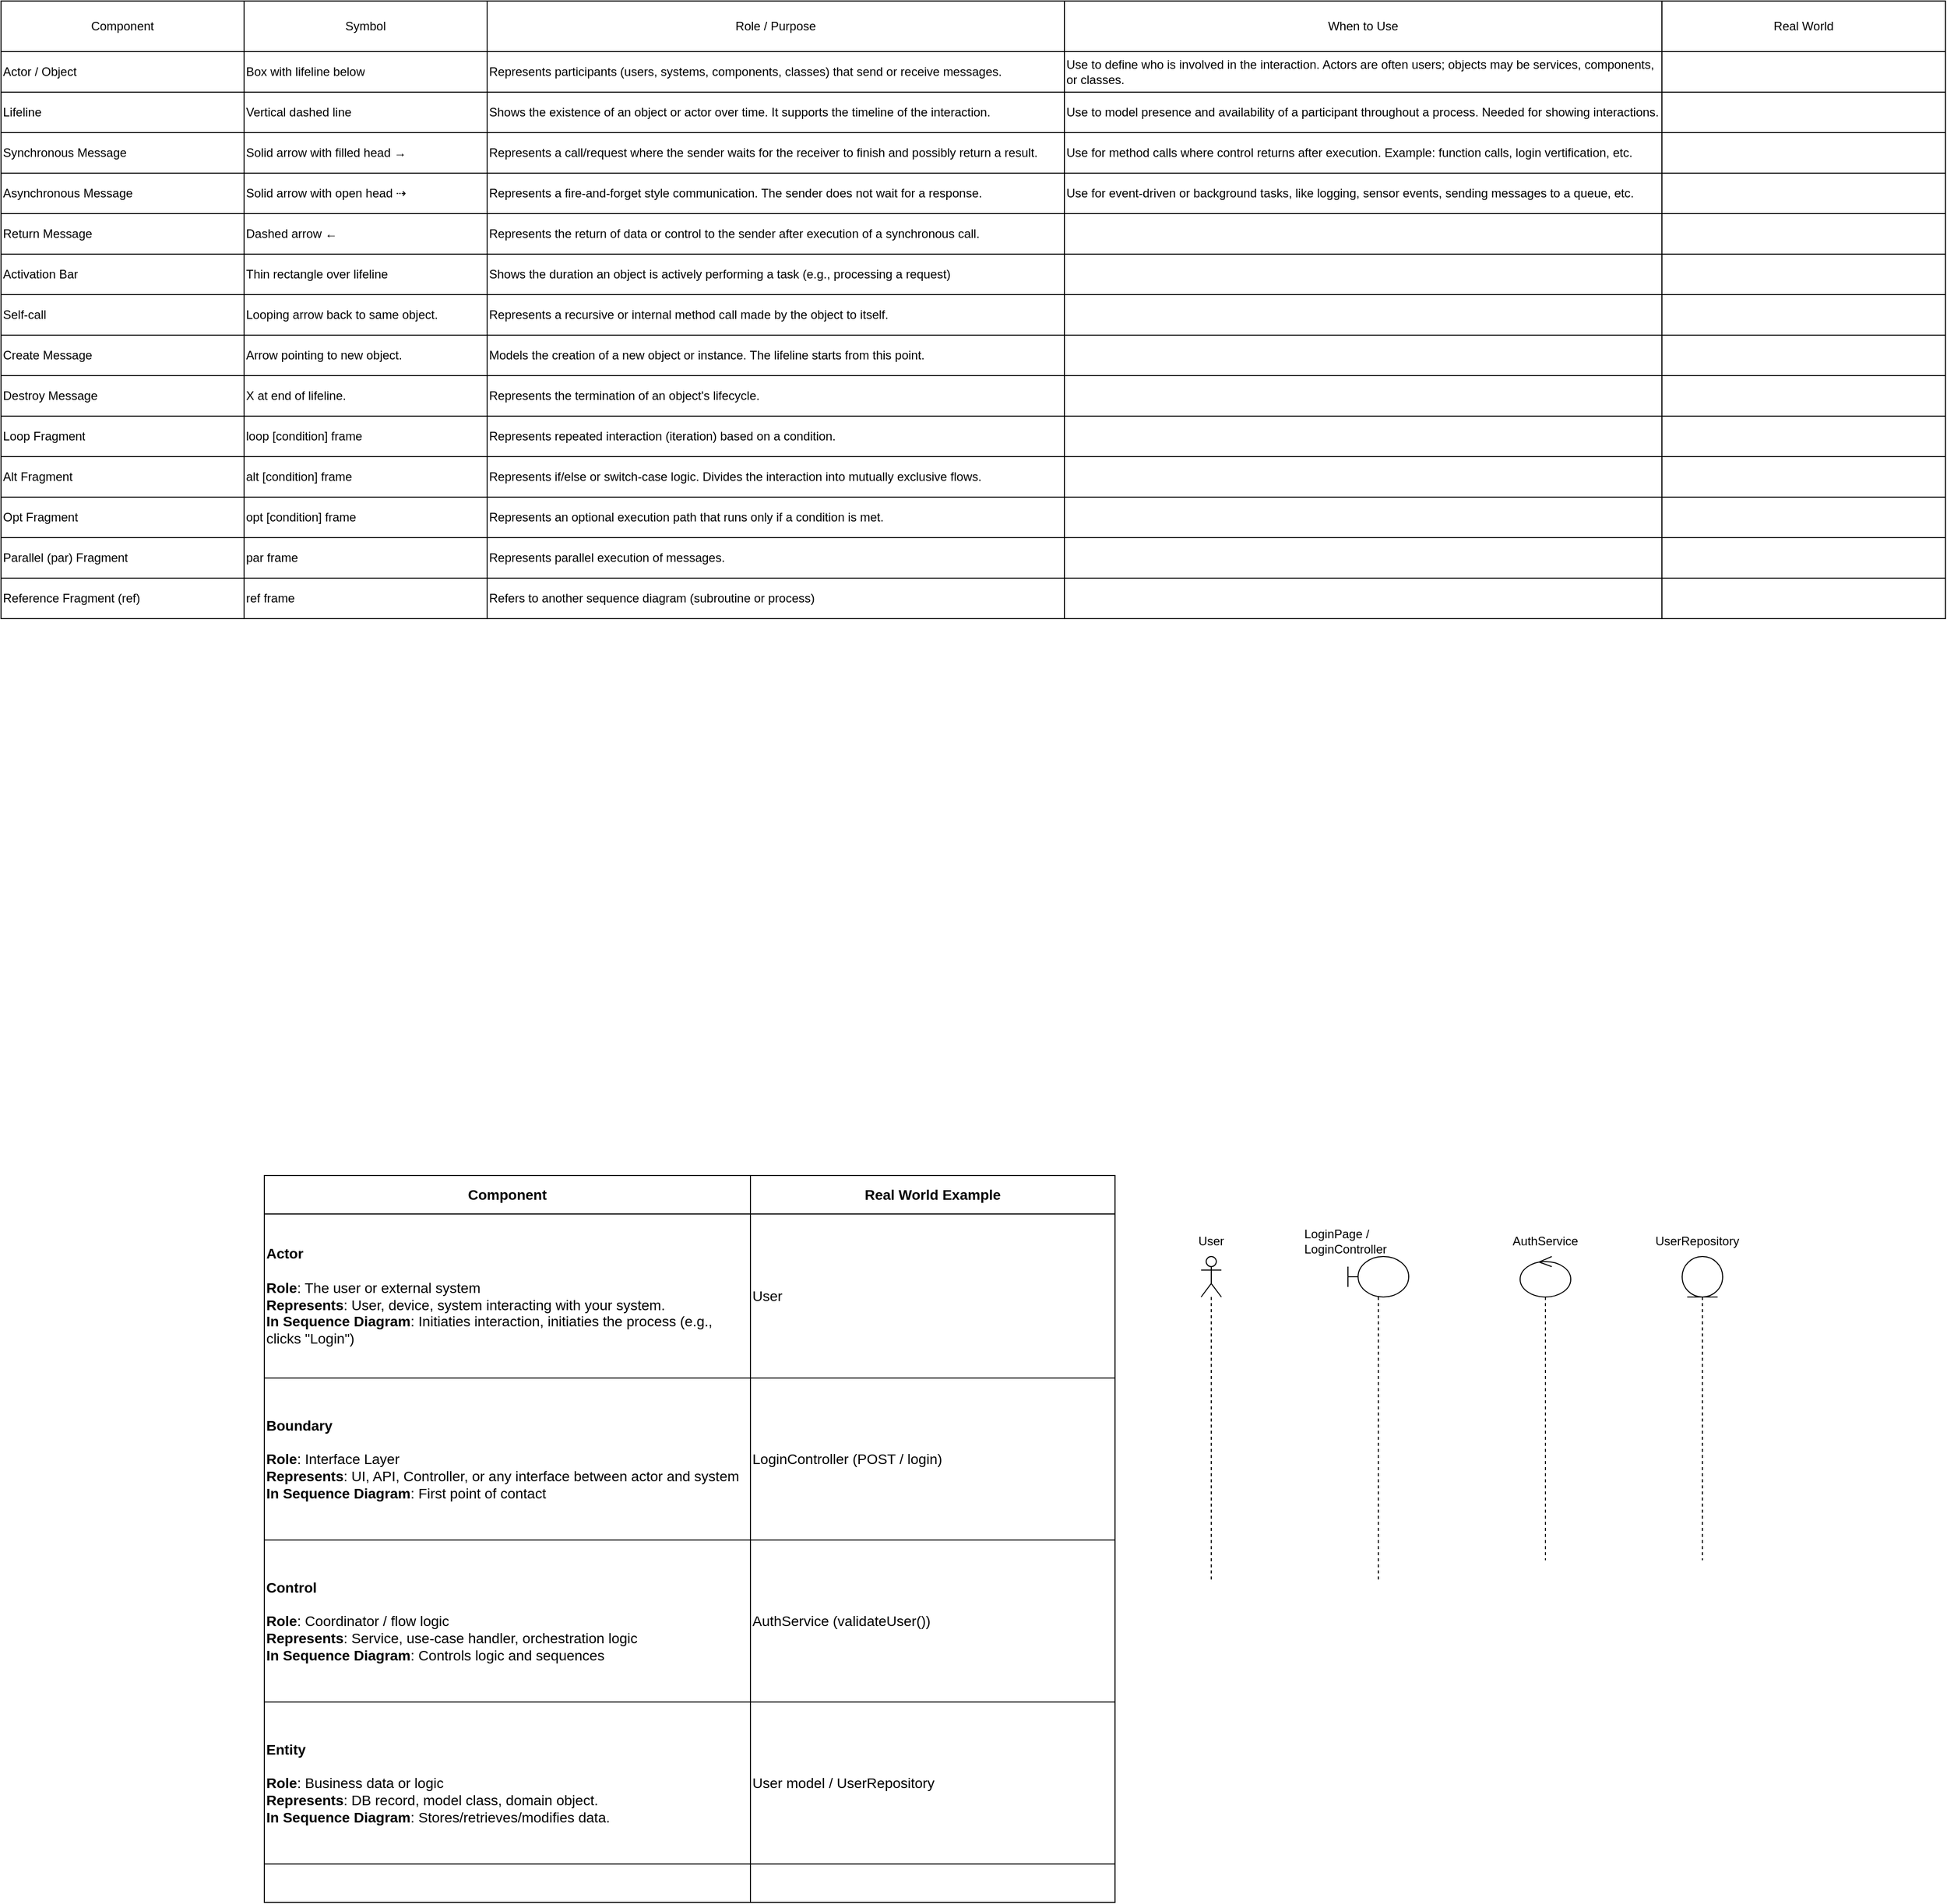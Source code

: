 <mxfile version="28.2.2">
  <diagram name="Page-1" id="MLCkk1lC7UdNqD9PEjmy">
    <mxGraphModel dx="2734" dy="1670" grid="1" gridSize="10" guides="1" tooltips="1" connect="1" arrows="1" fold="1" page="1" pageScale="1" pageWidth="850" pageHeight="1100" math="0" shadow="0">
      <root>
        <mxCell id="0" />
        <mxCell id="1" parent="0" />
        <mxCell id="XJNXAjM6LoLZ9hH6EjiU-33" value="" style="shape=table;startSize=0;container=1;collapsible=0;childLayout=tableLayout;" parent="1" vertex="1">
          <mxGeometry x="-1360" y="200" width="840" height="718" as="geometry" />
        </mxCell>
        <mxCell id="XJNXAjM6LoLZ9hH6EjiU-34" value="" style="shape=tableRow;horizontal=0;startSize=0;swimlaneHead=0;swimlaneBody=0;strokeColor=inherit;top=0;left=0;bottom=0;right=0;collapsible=0;dropTarget=0;fillColor=none;points=[[0,0.5],[1,0.5]];portConstraint=eastwest;" parent="XJNXAjM6LoLZ9hH6EjiU-33" vertex="1">
          <mxGeometry width="840" height="38" as="geometry" />
        </mxCell>
        <mxCell id="XJNXAjM6LoLZ9hH6EjiU-35" value="&lt;b&gt;&lt;font style=&quot;font-size: 14px;&quot;&gt;Component&lt;/font&gt;&lt;/b&gt;" style="shape=partialRectangle;html=1;whiteSpace=wrap;connectable=0;strokeColor=inherit;overflow=hidden;fillColor=none;top=0;left=0;bottom=0;right=0;pointerEvents=1;" parent="XJNXAjM6LoLZ9hH6EjiU-34" vertex="1">
          <mxGeometry width="480" height="38" as="geometry">
            <mxRectangle width="480" height="38" as="alternateBounds" />
          </mxGeometry>
        </mxCell>
        <mxCell id="XJNXAjM6LoLZ9hH6EjiU-36" value="&lt;b&gt;&lt;font style=&quot;font-size: 14px;&quot;&gt;Real World Example&lt;/font&gt;&lt;/b&gt;" style="shape=partialRectangle;html=1;whiteSpace=wrap;connectable=0;strokeColor=inherit;overflow=hidden;fillColor=none;top=0;left=0;bottom=0;right=0;pointerEvents=1;" parent="XJNXAjM6LoLZ9hH6EjiU-34" vertex="1">
          <mxGeometry x="480" width="360" height="38" as="geometry">
            <mxRectangle width="360" height="38" as="alternateBounds" />
          </mxGeometry>
        </mxCell>
        <mxCell id="XJNXAjM6LoLZ9hH6EjiU-37" value="" style="shape=tableRow;horizontal=0;startSize=0;swimlaneHead=0;swimlaneBody=0;strokeColor=inherit;top=0;left=0;bottom=0;right=0;collapsible=0;dropTarget=0;fillColor=none;points=[[0,0.5],[1,0.5]];portConstraint=eastwest;" parent="XJNXAjM6LoLZ9hH6EjiU-33" vertex="1">
          <mxGeometry y="38" width="840" height="162" as="geometry" />
        </mxCell>
        <mxCell id="XJNXAjM6LoLZ9hH6EjiU-38" value="&lt;div&gt;&lt;font style=&quot;font-size: 14px;&quot;&gt;&lt;b&gt;Actor&lt;/b&gt;&lt;/font&gt;&lt;/div&gt;&lt;div&gt;&lt;font style=&quot;font-size: 14px;&quot;&gt;&lt;br&gt;&lt;/font&gt;&lt;/div&gt;&lt;div&gt;&lt;font style=&quot;font-size: 14px;&quot;&gt;&lt;b&gt;Role&lt;/b&gt;: The user or external system&lt;/font&gt;&lt;/div&gt;&lt;div&gt;&lt;font style=&quot;font-size: 14px;&quot;&gt;&lt;b&gt;Represents&lt;/b&gt;: User, device, system interacting with your system.&lt;/font&gt;&lt;/div&gt;&lt;div&gt;&lt;font style=&quot;font-size: 14px;&quot;&gt;&lt;b&gt;In Sequence Diagram&lt;/b&gt;: Initiaties interaction, initiaties the process (e.g., clicks &quot;Login&quot;)&lt;/font&gt;&lt;br&gt;&lt;/div&gt;" style="shape=partialRectangle;html=1;whiteSpace=wrap;connectable=0;strokeColor=inherit;overflow=hidden;fillColor=none;top=0;left=0;bottom=0;right=0;pointerEvents=1;align=left;" parent="XJNXAjM6LoLZ9hH6EjiU-37" vertex="1">
          <mxGeometry width="480" height="162" as="geometry">
            <mxRectangle width="480" height="162" as="alternateBounds" />
          </mxGeometry>
        </mxCell>
        <mxCell id="XJNXAjM6LoLZ9hH6EjiU-39" value="&lt;font style=&quot;font-size: 14px;&quot;&gt;User&lt;/font&gt;" style="shape=partialRectangle;html=1;whiteSpace=wrap;connectable=0;strokeColor=inherit;overflow=hidden;fillColor=none;top=0;left=0;bottom=0;right=0;pointerEvents=1;align=left;" parent="XJNXAjM6LoLZ9hH6EjiU-37" vertex="1">
          <mxGeometry x="480" width="360" height="162" as="geometry">
            <mxRectangle width="360" height="162" as="alternateBounds" />
          </mxGeometry>
        </mxCell>
        <mxCell id="XJNXAjM6LoLZ9hH6EjiU-40" value="" style="shape=tableRow;horizontal=0;startSize=0;swimlaneHead=0;swimlaneBody=0;strokeColor=inherit;top=0;left=0;bottom=0;right=0;collapsible=0;dropTarget=0;fillColor=none;points=[[0,0.5],[1,0.5]];portConstraint=eastwest;" parent="XJNXAjM6LoLZ9hH6EjiU-33" vertex="1">
          <mxGeometry y="200" width="840" height="160" as="geometry" />
        </mxCell>
        <mxCell id="XJNXAjM6LoLZ9hH6EjiU-41" value="&lt;div&gt;&lt;font style=&quot;font-size: 14px;&quot;&gt;&lt;b&gt;Boundary&lt;/b&gt;&lt;/font&gt;&lt;/div&gt;&lt;div&gt;&lt;font style=&quot;font-size: 14px;&quot;&gt;&lt;br&gt;&lt;/font&gt;&lt;/div&gt;&lt;div&gt;&lt;font style=&quot;font-size: 14px;&quot;&gt;&lt;b&gt;Role&lt;/b&gt;: Interface Layer&lt;/font&gt;&lt;/div&gt;&lt;div&gt;&lt;font style=&quot;font-size: 14px;&quot;&gt;&lt;b&gt;Represents&lt;/b&gt;: UI, API, Controller, or any interface between actor and system&lt;/font&gt;&lt;/div&gt;&lt;div&gt;&lt;font style=&quot;font-size: 14px;&quot;&gt;&lt;b&gt;In Sequence Diagram&lt;/b&gt;: First point of contact&lt;/font&gt;&lt;br&gt;&lt;/div&gt;" style="shape=partialRectangle;html=1;whiteSpace=wrap;connectable=0;strokeColor=inherit;overflow=hidden;fillColor=none;top=0;left=0;bottom=0;right=0;pointerEvents=1;align=left;" parent="XJNXAjM6LoLZ9hH6EjiU-40" vertex="1">
          <mxGeometry width="480" height="160" as="geometry">
            <mxRectangle width="480" height="160" as="alternateBounds" />
          </mxGeometry>
        </mxCell>
        <mxCell id="XJNXAjM6LoLZ9hH6EjiU-42" value="&lt;font style=&quot;font-size: 14px;&quot;&gt;LoginController (POST / login)&lt;/font&gt;" style="shape=partialRectangle;html=1;whiteSpace=wrap;connectable=0;strokeColor=inherit;overflow=hidden;fillColor=none;top=0;left=0;bottom=0;right=0;pointerEvents=1;align=left;" parent="XJNXAjM6LoLZ9hH6EjiU-40" vertex="1">
          <mxGeometry x="480" width="360" height="160" as="geometry">
            <mxRectangle width="360" height="160" as="alternateBounds" />
          </mxGeometry>
        </mxCell>
        <mxCell id="XJNXAjM6LoLZ9hH6EjiU-49" value="" style="shape=tableRow;horizontal=0;startSize=0;swimlaneHead=0;swimlaneBody=0;strokeColor=inherit;top=0;left=0;bottom=0;right=0;collapsible=0;dropTarget=0;fillColor=none;points=[[0,0.5],[1,0.5]];portConstraint=eastwest;" parent="XJNXAjM6LoLZ9hH6EjiU-33" vertex="1">
          <mxGeometry y="360" width="840" height="160" as="geometry" />
        </mxCell>
        <mxCell id="XJNXAjM6LoLZ9hH6EjiU-50" value="&lt;div&gt;&lt;font style=&quot;font-size: 14px;&quot;&gt;&lt;b&gt;Control&lt;/b&gt;&lt;/font&gt;&lt;/div&gt;&lt;div&gt;&lt;font style=&quot;font-size: 14px;&quot;&gt;&lt;br&gt;&lt;/font&gt;&lt;/div&gt;&lt;div&gt;&lt;font style=&quot;font-size: 14px;&quot;&gt;&lt;b&gt;Role&lt;/b&gt;: Coordinator / flow logic&lt;/font&gt;&lt;/div&gt;&lt;div&gt;&lt;font style=&quot;font-size: 14px;&quot;&gt;&lt;b&gt;Represents&lt;/b&gt;: Service, use-case handler, orchestration logic&lt;/font&gt;&lt;/div&gt;&lt;div&gt;&lt;font style=&quot;font-size: 14px;&quot;&gt;&lt;b&gt;In Sequence Diagram&lt;/b&gt;: Controls logic and sequences&lt;/font&gt;&lt;/div&gt;" style="shape=partialRectangle;html=1;whiteSpace=wrap;connectable=0;strokeColor=inherit;overflow=hidden;fillColor=none;top=0;left=0;bottom=0;right=0;pointerEvents=1;align=left;" parent="XJNXAjM6LoLZ9hH6EjiU-49" vertex="1">
          <mxGeometry width="480" height="160" as="geometry">
            <mxRectangle width="480" height="160" as="alternateBounds" />
          </mxGeometry>
        </mxCell>
        <mxCell id="XJNXAjM6LoLZ9hH6EjiU-51" value="&lt;font style=&quot;font-size: 14px;&quot;&gt;AuthService (validateUser())&lt;/font&gt;" style="shape=partialRectangle;html=1;whiteSpace=wrap;connectable=0;strokeColor=inherit;overflow=hidden;fillColor=none;top=0;left=0;bottom=0;right=0;pointerEvents=1;align=left;" parent="XJNXAjM6LoLZ9hH6EjiU-49" vertex="1">
          <mxGeometry x="480" width="360" height="160" as="geometry">
            <mxRectangle width="360" height="160" as="alternateBounds" />
          </mxGeometry>
        </mxCell>
        <mxCell id="XJNXAjM6LoLZ9hH6EjiU-43" value="" style="shape=tableRow;horizontal=0;startSize=0;swimlaneHead=0;swimlaneBody=0;strokeColor=inherit;top=0;left=0;bottom=0;right=0;collapsible=0;dropTarget=0;fillColor=none;points=[[0,0.5],[1,0.5]];portConstraint=eastwest;" parent="XJNXAjM6LoLZ9hH6EjiU-33" vertex="1">
          <mxGeometry y="520" width="840" height="160" as="geometry" />
        </mxCell>
        <mxCell id="XJNXAjM6LoLZ9hH6EjiU-44" value="&lt;div&gt;&lt;font style=&quot;font-size: 14px;&quot;&gt;&lt;b&gt;Entity&lt;/b&gt;&lt;/font&gt;&lt;/div&gt;&lt;div&gt;&lt;font style=&quot;font-size: 14px;&quot;&gt;&lt;br&gt;&lt;/font&gt;&lt;/div&gt;&lt;div&gt;&lt;font style=&quot;font-size: 14px;&quot;&gt;&lt;b&gt;Role&lt;/b&gt;:&amp;nbsp;Business data or logic&lt;/font&gt;&lt;/div&gt;&lt;div&gt;&lt;font style=&quot;font-size: 14px;&quot;&gt;&lt;b&gt;Represents&lt;/b&gt;: DB record, model class, domain object.&lt;/font&gt;&lt;/div&gt;&lt;div&gt;&lt;font style=&quot;font-size: 14px;&quot;&gt;&lt;b&gt;In Sequence Diagram&lt;/b&gt;: Stores/retrieves/modifies data. &lt;/font&gt;&lt;/div&gt;" style="shape=partialRectangle;html=1;whiteSpace=wrap;connectable=0;strokeColor=inherit;overflow=hidden;fillColor=none;top=0;left=0;bottom=0;right=0;pointerEvents=1;align=left;" parent="XJNXAjM6LoLZ9hH6EjiU-43" vertex="1">
          <mxGeometry width="480" height="160" as="geometry">
            <mxRectangle width="480" height="160" as="alternateBounds" />
          </mxGeometry>
        </mxCell>
        <mxCell id="XJNXAjM6LoLZ9hH6EjiU-45" value="&lt;font style=&quot;font-size: 14px;&quot;&gt;User model / UserRepository&lt;/font&gt;" style="shape=partialRectangle;html=1;whiteSpace=wrap;connectable=0;strokeColor=inherit;overflow=hidden;fillColor=none;top=0;left=0;bottom=0;right=0;pointerEvents=1;align=left;" parent="XJNXAjM6LoLZ9hH6EjiU-43" vertex="1">
          <mxGeometry x="480" width="360" height="160" as="geometry">
            <mxRectangle width="360" height="160" as="alternateBounds" />
          </mxGeometry>
        </mxCell>
        <mxCell id="XJNXAjM6LoLZ9hH6EjiU-46" value="" style="shape=tableRow;horizontal=0;startSize=0;swimlaneHead=0;swimlaneBody=0;strokeColor=inherit;top=0;left=0;bottom=0;right=0;collapsible=0;dropTarget=0;fillColor=none;points=[[0,0.5],[1,0.5]];portConstraint=eastwest;" parent="XJNXAjM6LoLZ9hH6EjiU-33" vertex="1">
          <mxGeometry y="680" width="840" height="38" as="geometry" />
        </mxCell>
        <mxCell id="XJNXAjM6LoLZ9hH6EjiU-47" value="" style="shape=partialRectangle;html=1;whiteSpace=wrap;connectable=0;strokeColor=inherit;overflow=hidden;fillColor=none;top=0;left=0;bottom=0;right=0;pointerEvents=1;align=left;" parent="XJNXAjM6LoLZ9hH6EjiU-46" vertex="1">
          <mxGeometry width="480" height="38" as="geometry">
            <mxRectangle width="480" height="38" as="alternateBounds" />
          </mxGeometry>
        </mxCell>
        <mxCell id="XJNXAjM6LoLZ9hH6EjiU-48" value="" style="shape=partialRectangle;html=1;whiteSpace=wrap;connectable=0;strokeColor=inherit;overflow=hidden;fillColor=none;top=0;left=0;bottom=0;right=0;pointerEvents=1;align=left;" parent="XJNXAjM6LoLZ9hH6EjiU-46" vertex="1">
          <mxGeometry x="480" width="360" height="38" as="geometry">
            <mxRectangle width="360" height="38" as="alternateBounds" />
          </mxGeometry>
        </mxCell>
        <mxCell id="XJNXAjM6LoLZ9hH6EjiU-53" value="" style="shape=umlLifeline;perimeter=lifelinePerimeter;whiteSpace=wrap;html=1;container=1;dropTarget=0;collapsible=0;recursiveResize=0;outlineConnect=0;portConstraint=eastwest;newEdgeStyle={&quot;curved&quot;:0,&quot;rounded&quot;:0};participant=umlBoundary;align=center;" parent="1" vertex="1">
          <mxGeometry x="-290" y="280" width="60" height="320" as="geometry" />
        </mxCell>
        <mxCell id="XJNXAjM6LoLZ9hH6EjiU-54" value="" style="shape=umlLifeline;perimeter=lifelinePerimeter;whiteSpace=wrap;html=1;container=1;dropTarget=0;collapsible=0;recursiveResize=0;outlineConnect=0;portConstraint=eastwest;newEdgeStyle={&quot;curved&quot;:0,&quot;rounded&quot;:0};participant=umlActor;" parent="1" vertex="1">
          <mxGeometry x="-435" y="280" width="20" height="320" as="geometry" />
        </mxCell>
        <mxCell id="XJNXAjM6LoLZ9hH6EjiU-55" value="" style="shape=umlLifeline;perimeter=lifelinePerimeter;whiteSpace=wrap;html=1;container=1;dropTarget=0;collapsible=0;recursiveResize=0;outlineConnect=0;portConstraint=eastwest;newEdgeStyle={&quot;curved&quot;:0,&quot;rounded&quot;:0};participant=umlControl;" parent="1" vertex="1">
          <mxGeometry x="-120" y="280" width="50" height="300" as="geometry" />
        </mxCell>
        <mxCell id="XJNXAjM6LoLZ9hH6EjiU-56" value="LoginPage / LoginController" style="text;html=1;align=left;verticalAlign=middle;whiteSpace=wrap;rounded=0;" parent="1" vertex="1">
          <mxGeometry x="-335" y="250" width="150" height="30" as="geometry" />
        </mxCell>
        <mxCell id="XJNXAjM6LoLZ9hH6EjiU-57" value="AuthService" style="text;html=1;align=center;verticalAlign=middle;whiteSpace=wrap;rounded=0;" parent="1" vertex="1">
          <mxGeometry x="-125" y="250" width="60" height="30" as="geometry" />
        </mxCell>
        <mxCell id="XJNXAjM6LoLZ9hH6EjiU-58" value="" style="shape=umlLifeline;perimeter=lifelinePerimeter;whiteSpace=wrap;html=1;container=1;dropTarget=0;collapsible=0;recursiveResize=0;outlineConnect=0;portConstraint=eastwest;newEdgeStyle={&quot;curved&quot;:0,&quot;rounded&quot;:0};participant=umlEntity;" parent="1" vertex="1">
          <mxGeometry x="40" y="280" width="40" height="300" as="geometry" />
        </mxCell>
        <mxCell id="XJNXAjM6LoLZ9hH6EjiU-59" value="UserRepository" style="text;html=1;align=center;verticalAlign=middle;whiteSpace=wrap;rounded=0;" parent="1" vertex="1">
          <mxGeometry x="10" y="250" width="90" height="30" as="geometry" />
        </mxCell>
        <mxCell id="XJNXAjM6LoLZ9hH6EjiU-60" value="User" style="text;html=1;align=center;verticalAlign=middle;whiteSpace=wrap;rounded=0;" parent="1" vertex="1">
          <mxGeometry x="-455" y="250" width="60" height="30" as="geometry" />
        </mxCell>
        <mxCell id="vKEvwN4Y0bqUbPZ7enp6-1" value="" style="shape=table;startSize=0;container=1;collapsible=0;childLayout=tableLayout;" vertex="1" parent="1">
          <mxGeometry x="-1620" y="-960" width="1920" height="610" as="geometry" />
        </mxCell>
        <mxCell id="vKEvwN4Y0bqUbPZ7enp6-2" value="" style="shape=tableRow;horizontal=0;startSize=0;swimlaneHead=0;swimlaneBody=0;strokeColor=inherit;top=0;left=0;bottom=0;right=0;collapsible=0;dropTarget=0;fillColor=none;points=[[0,0.5],[1,0.5]];portConstraint=eastwest;" vertex="1" parent="vKEvwN4Y0bqUbPZ7enp6-1">
          <mxGeometry width="1920" height="50" as="geometry" />
        </mxCell>
        <mxCell id="vKEvwN4Y0bqUbPZ7enp6-3" value="Component" style="shape=partialRectangle;html=1;whiteSpace=wrap;connectable=0;strokeColor=inherit;overflow=hidden;fillColor=none;top=0;left=0;bottom=0;right=0;pointerEvents=1;" vertex="1" parent="vKEvwN4Y0bqUbPZ7enp6-2">
          <mxGeometry width="240" height="50" as="geometry">
            <mxRectangle width="240" height="50" as="alternateBounds" />
          </mxGeometry>
        </mxCell>
        <mxCell id="vKEvwN4Y0bqUbPZ7enp6-4" value="Symbol" style="shape=partialRectangle;html=1;whiteSpace=wrap;connectable=0;strokeColor=inherit;overflow=hidden;fillColor=none;top=0;left=0;bottom=0;right=0;pointerEvents=1;" vertex="1" parent="vKEvwN4Y0bqUbPZ7enp6-2">
          <mxGeometry x="240" width="240" height="50" as="geometry">
            <mxRectangle width="240" height="50" as="alternateBounds" />
          </mxGeometry>
        </mxCell>
        <mxCell id="vKEvwN4Y0bqUbPZ7enp6-5" value="Role / Purpose" style="shape=partialRectangle;html=1;whiteSpace=wrap;connectable=0;strokeColor=inherit;overflow=hidden;fillColor=none;top=0;left=0;bottom=0;right=0;pointerEvents=1;" vertex="1" parent="vKEvwN4Y0bqUbPZ7enp6-2">
          <mxGeometry x="480" width="570" height="50" as="geometry">
            <mxRectangle width="570" height="50" as="alternateBounds" />
          </mxGeometry>
        </mxCell>
        <mxCell id="vKEvwN4Y0bqUbPZ7enp6-6" value="When to Use" style="shape=partialRectangle;html=1;whiteSpace=wrap;connectable=0;strokeColor=inherit;overflow=hidden;fillColor=none;top=0;left=0;bottom=0;right=0;pointerEvents=1;" vertex="1" parent="vKEvwN4Y0bqUbPZ7enp6-2">
          <mxGeometry x="1050" width="590" height="50" as="geometry">
            <mxRectangle width="590" height="50" as="alternateBounds" />
          </mxGeometry>
        </mxCell>
        <mxCell id="vKEvwN4Y0bqUbPZ7enp6-7" value="Real World" style="shape=partialRectangle;html=1;whiteSpace=wrap;connectable=0;strokeColor=inherit;overflow=hidden;fillColor=none;top=0;left=0;bottom=0;right=0;pointerEvents=1;" vertex="1" parent="vKEvwN4Y0bqUbPZ7enp6-2">
          <mxGeometry x="1640" width="280" height="50" as="geometry">
            <mxRectangle width="280" height="50" as="alternateBounds" />
          </mxGeometry>
        </mxCell>
        <mxCell id="vKEvwN4Y0bqUbPZ7enp6-8" value="" style="shape=tableRow;horizontal=0;startSize=0;swimlaneHead=0;swimlaneBody=0;strokeColor=inherit;top=0;left=0;bottom=0;right=0;collapsible=0;dropTarget=0;fillColor=none;points=[[0,0.5],[1,0.5]];portConstraint=eastwest;" vertex="1" parent="vKEvwN4Y0bqUbPZ7enp6-1">
          <mxGeometry y="50" width="1920" height="40" as="geometry" />
        </mxCell>
        <mxCell id="vKEvwN4Y0bqUbPZ7enp6-9" value="Actor / Object" style="shape=partialRectangle;html=1;whiteSpace=wrap;connectable=0;strokeColor=inherit;overflow=hidden;fillColor=none;top=0;left=0;bottom=0;right=0;pointerEvents=1;align=left;" vertex="1" parent="vKEvwN4Y0bqUbPZ7enp6-8">
          <mxGeometry width="240" height="40" as="geometry">
            <mxRectangle width="240" height="40" as="alternateBounds" />
          </mxGeometry>
        </mxCell>
        <mxCell id="vKEvwN4Y0bqUbPZ7enp6-10" value="Box with lifeline below" style="shape=partialRectangle;html=1;whiteSpace=wrap;connectable=0;strokeColor=inherit;overflow=hidden;fillColor=none;top=0;left=0;bottom=0;right=0;pointerEvents=1;align=left;" vertex="1" parent="vKEvwN4Y0bqUbPZ7enp6-8">
          <mxGeometry x="240" width="240" height="40" as="geometry">
            <mxRectangle width="240" height="40" as="alternateBounds" />
          </mxGeometry>
        </mxCell>
        <mxCell id="vKEvwN4Y0bqUbPZ7enp6-11" value="Represents participants (users, systems, components, classes) that send or receive messages." style="shape=partialRectangle;html=1;whiteSpace=wrap;connectable=0;strokeColor=inherit;overflow=hidden;fillColor=none;top=0;left=0;bottom=0;right=0;pointerEvents=1;align=left;" vertex="1" parent="vKEvwN4Y0bqUbPZ7enp6-8">
          <mxGeometry x="480" width="570" height="40" as="geometry">
            <mxRectangle width="570" height="40" as="alternateBounds" />
          </mxGeometry>
        </mxCell>
        <mxCell id="vKEvwN4Y0bqUbPZ7enp6-12" value="Use to define who is involved in the interaction. Actors are often users; objects may be services, components, or classes." style="shape=partialRectangle;html=1;whiteSpace=wrap;connectable=0;strokeColor=inherit;overflow=hidden;fillColor=none;top=0;left=0;bottom=0;right=0;pointerEvents=1;align=left;" vertex="1" parent="vKEvwN4Y0bqUbPZ7enp6-8">
          <mxGeometry x="1050" width="590" height="40" as="geometry">
            <mxRectangle width="590" height="40" as="alternateBounds" />
          </mxGeometry>
        </mxCell>
        <mxCell id="vKEvwN4Y0bqUbPZ7enp6-13" value="" style="shape=partialRectangle;html=1;whiteSpace=wrap;connectable=0;strokeColor=inherit;overflow=hidden;fillColor=none;top=0;left=0;bottom=0;right=0;pointerEvents=1;" vertex="1" parent="vKEvwN4Y0bqUbPZ7enp6-8">
          <mxGeometry x="1640" width="280" height="40" as="geometry">
            <mxRectangle width="280" height="40" as="alternateBounds" />
          </mxGeometry>
        </mxCell>
        <mxCell id="vKEvwN4Y0bqUbPZ7enp6-14" value="" style="shape=tableRow;horizontal=0;startSize=0;swimlaneHead=0;swimlaneBody=0;strokeColor=inherit;top=0;left=0;bottom=0;right=0;collapsible=0;dropTarget=0;fillColor=none;points=[[0,0.5],[1,0.5]];portConstraint=eastwest;" vertex="1" parent="vKEvwN4Y0bqUbPZ7enp6-1">
          <mxGeometry y="90" width="1920" height="40" as="geometry" />
        </mxCell>
        <mxCell id="vKEvwN4Y0bqUbPZ7enp6-15" value="Lifeline" style="shape=partialRectangle;html=1;whiteSpace=wrap;connectable=0;strokeColor=inherit;overflow=hidden;fillColor=none;top=0;left=0;bottom=0;right=0;pointerEvents=1;align=left;" vertex="1" parent="vKEvwN4Y0bqUbPZ7enp6-14">
          <mxGeometry width="240" height="40" as="geometry">
            <mxRectangle width="240" height="40" as="alternateBounds" />
          </mxGeometry>
        </mxCell>
        <mxCell id="vKEvwN4Y0bqUbPZ7enp6-16" value="Vertical dashed line" style="shape=partialRectangle;html=1;whiteSpace=wrap;connectable=0;strokeColor=inherit;overflow=hidden;fillColor=none;top=0;left=0;bottom=0;right=0;pointerEvents=1;align=left;" vertex="1" parent="vKEvwN4Y0bqUbPZ7enp6-14">
          <mxGeometry x="240" width="240" height="40" as="geometry">
            <mxRectangle width="240" height="40" as="alternateBounds" />
          </mxGeometry>
        </mxCell>
        <mxCell id="vKEvwN4Y0bqUbPZ7enp6-17" value="Shows the existence of an object or actor over time. It supports the timeline of the interaction." style="shape=partialRectangle;html=1;whiteSpace=wrap;connectable=0;strokeColor=inherit;overflow=hidden;fillColor=none;top=0;left=0;bottom=0;right=0;pointerEvents=1;align=left;" vertex="1" parent="vKEvwN4Y0bqUbPZ7enp6-14">
          <mxGeometry x="480" width="570" height="40" as="geometry">
            <mxRectangle width="570" height="40" as="alternateBounds" />
          </mxGeometry>
        </mxCell>
        <mxCell id="vKEvwN4Y0bqUbPZ7enp6-18" value="Use to model presence and availability of a participant throughout a process. Needed for showing interactions." style="shape=partialRectangle;html=1;whiteSpace=wrap;connectable=0;strokeColor=inherit;overflow=hidden;fillColor=none;top=0;left=0;bottom=0;right=0;pointerEvents=1;align=left;" vertex="1" parent="vKEvwN4Y0bqUbPZ7enp6-14">
          <mxGeometry x="1050" width="590" height="40" as="geometry">
            <mxRectangle width="590" height="40" as="alternateBounds" />
          </mxGeometry>
        </mxCell>
        <mxCell id="vKEvwN4Y0bqUbPZ7enp6-19" value="" style="shape=partialRectangle;html=1;whiteSpace=wrap;connectable=0;strokeColor=inherit;overflow=hidden;fillColor=none;top=0;left=0;bottom=0;right=0;pointerEvents=1;" vertex="1" parent="vKEvwN4Y0bqUbPZ7enp6-14">
          <mxGeometry x="1640" width="280" height="40" as="geometry">
            <mxRectangle width="280" height="40" as="alternateBounds" />
          </mxGeometry>
        </mxCell>
        <mxCell id="vKEvwN4Y0bqUbPZ7enp6-20" value="" style="shape=tableRow;horizontal=0;startSize=0;swimlaneHead=0;swimlaneBody=0;strokeColor=inherit;top=0;left=0;bottom=0;right=0;collapsible=0;dropTarget=0;fillColor=none;points=[[0,0.5],[1,0.5]];portConstraint=eastwest;" vertex="1" parent="vKEvwN4Y0bqUbPZ7enp6-1">
          <mxGeometry y="130" width="1920" height="40" as="geometry" />
        </mxCell>
        <mxCell id="vKEvwN4Y0bqUbPZ7enp6-21" value="Synchronous Message" style="shape=partialRectangle;html=1;whiteSpace=wrap;connectable=0;strokeColor=inherit;overflow=hidden;fillColor=none;top=0;left=0;bottom=0;right=0;pointerEvents=1;align=left;" vertex="1" parent="vKEvwN4Y0bqUbPZ7enp6-20">
          <mxGeometry width="240" height="40" as="geometry">
            <mxRectangle width="240" height="40" as="alternateBounds" />
          </mxGeometry>
        </mxCell>
        <mxCell id="vKEvwN4Y0bqUbPZ7enp6-22" value="Solid arrow with filled head&amp;nbsp;→&amp;nbsp;" style="shape=partialRectangle;html=1;whiteSpace=wrap;connectable=0;strokeColor=inherit;overflow=hidden;fillColor=none;top=0;left=0;bottom=0;right=0;pointerEvents=1;align=left;" vertex="1" parent="vKEvwN4Y0bqUbPZ7enp6-20">
          <mxGeometry x="240" width="240" height="40" as="geometry">
            <mxRectangle width="240" height="40" as="alternateBounds" />
          </mxGeometry>
        </mxCell>
        <mxCell id="vKEvwN4Y0bqUbPZ7enp6-23" value="Represents a call/request where the sender waits for the receiver to finish and possibly return a result." style="shape=partialRectangle;html=1;whiteSpace=wrap;connectable=0;strokeColor=inherit;overflow=hidden;fillColor=none;top=0;left=0;bottom=0;right=0;pointerEvents=1;align=left;" vertex="1" parent="vKEvwN4Y0bqUbPZ7enp6-20">
          <mxGeometry x="480" width="570" height="40" as="geometry">
            <mxRectangle width="570" height="40" as="alternateBounds" />
          </mxGeometry>
        </mxCell>
        <mxCell id="vKEvwN4Y0bqUbPZ7enp6-24" value="Use for method calls where control returns after execution. Example: function calls, login vertification, etc." style="shape=partialRectangle;html=1;whiteSpace=wrap;connectable=0;strokeColor=inherit;overflow=hidden;fillColor=none;top=0;left=0;bottom=0;right=0;pointerEvents=1;align=left;" vertex="1" parent="vKEvwN4Y0bqUbPZ7enp6-20">
          <mxGeometry x="1050" width="590" height="40" as="geometry">
            <mxRectangle width="590" height="40" as="alternateBounds" />
          </mxGeometry>
        </mxCell>
        <mxCell id="vKEvwN4Y0bqUbPZ7enp6-25" value="" style="shape=partialRectangle;html=1;whiteSpace=wrap;connectable=0;strokeColor=inherit;overflow=hidden;fillColor=none;top=0;left=0;bottom=0;right=0;pointerEvents=1;" vertex="1" parent="vKEvwN4Y0bqUbPZ7enp6-20">
          <mxGeometry x="1640" width="280" height="40" as="geometry">
            <mxRectangle width="280" height="40" as="alternateBounds" />
          </mxGeometry>
        </mxCell>
        <mxCell id="vKEvwN4Y0bqUbPZ7enp6-26" value="" style="shape=tableRow;horizontal=0;startSize=0;swimlaneHead=0;swimlaneBody=0;strokeColor=inherit;top=0;left=0;bottom=0;right=0;collapsible=0;dropTarget=0;fillColor=none;points=[[0,0.5],[1,0.5]];portConstraint=eastwest;" vertex="1" parent="vKEvwN4Y0bqUbPZ7enp6-1">
          <mxGeometry y="170" width="1920" height="40" as="geometry" />
        </mxCell>
        <mxCell id="vKEvwN4Y0bqUbPZ7enp6-27" value="Asynchronous Message" style="shape=partialRectangle;html=1;whiteSpace=wrap;connectable=0;strokeColor=inherit;overflow=hidden;fillColor=none;top=0;left=0;bottom=0;right=0;pointerEvents=1;align=left;" vertex="1" parent="vKEvwN4Y0bqUbPZ7enp6-26">
          <mxGeometry width="240" height="40" as="geometry">
            <mxRectangle width="240" height="40" as="alternateBounds" />
          </mxGeometry>
        </mxCell>
        <mxCell id="vKEvwN4Y0bqUbPZ7enp6-28" value="Solid arrow with open head&amp;nbsp;⇢&amp;nbsp;" style="shape=partialRectangle;html=1;whiteSpace=wrap;connectable=0;strokeColor=inherit;overflow=hidden;fillColor=none;top=0;left=0;bottom=0;right=0;pointerEvents=1;align=left;" vertex="1" parent="vKEvwN4Y0bqUbPZ7enp6-26">
          <mxGeometry x="240" width="240" height="40" as="geometry">
            <mxRectangle width="240" height="40" as="alternateBounds" />
          </mxGeometry>
        </mxCell>
        <mxCell id="vKEvwN4Y0bqUbPZ7enp6-29" value="Represents a fire-and-forget style communication. The sender does not wait for a response." style="shape=partialRectangle;html=1;whiteSpace=wrap;connectable=0;strokeColor=inherit;overflow=hidden;fillColor=none;top=0;left=0;bottom=0;right=0;pointerEvents=1;align=left;" vertex="1" parent="vKEvwN4Y0bqUbPZ7enp6-26">
          <mxGeometry x="480" width="570" height="40" as="geometry">
            <mxRectangle width="570" height="40" as="alternateBounds" />
          </mxGeometry>
        </mxCell>
        <mxCell id="vKEvwN4Y0bqUbPZ7enp6-30" value="Use for event-driven or background tasks, like logging, sensor events, sending messages to a queue, etc." style="shape=partialRectangle;html=1;whiteSpace=wrap;connectable=0;strokeColor=inherit;overflow=hidden;fillColor=none;top=0;left=0;bottom=0;right=0;pointerEvents=1;align=left;" vertex="1" parent="vKEvwN4Y0bqUbPZ7enp6-26">
          <mxGeometry x="1050" width="590" height="40" as="geometry">
            <mxRectangle width="590" height="40" as="alternateBounds" />
          </mxGeometry>
        </mxCell>
        <mxCell id="vKEvwN4Y0bqUbPZ7enp6-31" value="" style="shape=partialRectangle;html=1;whiteSpace=wrap;connectable=0;strokeColor=inherit;overflow=hidden;fillColor=none;top=0;left=0;bottom=0;right=0;pointerEvents=1;" vertex="1" parent="vKEvwN4Y0bqUbPZ7enp6-26">
          <mxGeometry x="1640" width="280" height="40" as="geometry">
            <mxRectangle width="280" height="40" as="alternateBounds" />
          </mxGeometry>
        </mxCell>
        <mxCell id="vKEvwN4Y0bqUbPZ7enp6-32" value="" style="shape=tableRow;horizontal=0;startSize=0;swimlaneHead=0;swimlaneBody=0;strokeColor=inherit;top=0;left=0;bottom=0;right=0;collapsible=0;dropTarget=0;fillColor=none;points=[[0,0.5],[1,0.5]];portConstraint=eastwest;" vertex="1" parent="vKEvwN4Y0bqUbPZ7enp6-1">
          <mxGeometry y="210" width="1920" height="40" as="geometry" />
        </mxCell>
        <mxCell id="vKEvwN4Y0bqUbPZ7enp6-33" value="Return Message" style="shape=partialRectangle;html=1;whiteSpace=wrap;connectable=0;strokeColor=inherit;overflow=hidden;fillColor=none;top=0;left=0;bottom=0;right=0;pointerEvents=1;align=left;" vertex="1" parent="vKEvwN4Y0bqUbPZ7enp6-32">
          <mxGeometry width="240" height="40" as="geometry">
            <mxRectangle width="240" height="40" as="alternateBounds" />
          </mxGeometry>
        </mxCell>
        <mxCell id="vKEvwN4Y0bqUbPZ7enp6-34" value="Dashed arrow&amp;nbsp;←&amp;nbsp;" style="shape=partialRectangle;html=1;whiteSpace=wrap;connectable=0;strokeColor=inherit;overflow=hidden;fillColor=none;top=0;left=0;bottom=0;right=0;pointerEvents=1;align=left;" vertex="1" parent="vKEvwN4Y0bqUbPZ7enp6-32">
          <mxGeometry x="240" width="240" height="40" as="geometry">
            <mxRectangle width="240" height="40" as="alternateBounds" />
          </mxGeometry>
        </mxCell>
        <mxCell id="vKEvwN4Y0bqUbPZ7enp6-35" value="Represents the return of data or control to the sender after execution of a synchronous call." style="shape=partialRectangle;html=1;whiteSpace=wrap;connectable=0;strokeColor=inherit;overflow=hidden;fillColor=none;top=0;left=0;bottom=0;right=0;pointerEvents=1;align=left;" vertex="1" parent="vKEvwN4Y0bqUbPZ7enp6-32">
          <mxGeometry x="480" width="570" height="40" as="geometry">
            <mxRectangle width="570" height="40" as="alternateBounds" />
          </mxGeometry>
        </mxCell>
        <mxCell id="vKEvwN4Y0bqUbPZ7enp6-36" value="" style="shape=partialRectangle;html=1;whiteSpace=wrap;connectable=0;strokeColor=inherit;overflow=hidden;fillColor=none;top=0;left=0;bottom=0;right=0;pointerEvents=1;align=left;" vertex="1" parent="vKEvwN4Y0bqUbPZ7enp6-32">
          <mxGeometry x="1050" width="590" height="40" as="geometry">
            <mxRectangle width="590" height="40" as="alternateBounds" />
          </mxGeometry>
        </mxCell>
        <mxCell id="vKEvwN4Y0bqUbPZ7enp6-37" value="" style="shape=partialRectangle;html=1;whiteSpace=wrap;connectable=0;strokeColor=inherit;overflow=hidden;fillColor=none;top=0;left=0;bottom=0;right=0;pointerEvents=1;" vertex="1" parent="vKEvwN4Y0bqUbPZ7enp6-32">
          <mxGeometry x="1640" width="280" height="40" as="geometry">
            <mxRectangle width="280" height="40" as="alternateBounds" />
          </mxGeometry>
        </mxCell>
        <mxCell id="vKEvwN4Y0bqUbPZ7enp6-38" value="" style="shape=tableRow;horizontal=0;startSize=0;swimlaneHead=0;swimlaneBody=0;strokeColor=inherit;top=0;left=0;bottom=0;right=0;collapsible=0;dropTarget=0;fillColor=none;points=[[0,0.5],[1,0.5]];portConstraint=eastwest;" vertex="1" parent="vKEvwN4Y0bqUbPZ7enp6-1">
          <mxGeometry y="250" width="1920" height="40" as="geometry" />
        </mxCell>
        <mxCell id="vKEvwN4Y0bqUbPZ7enp6-39" value="Activation Bar" style="shape=partialRectangle;html=1;whiteSpace=wrap;connectable=0;strokeColor=inherit;overflow=hidden;fillColor=none;top=0;left=0;bottom=0;right=0;pointerEvents=1;align=left;" vertex="1" parent="vKEvwN4Y0bqUbPZ7enp6-38">
          <mxGeometry width="240" height="40" as="geometry">
            <mxRectangle width="240" height="40" as="alternateBounds" />
          </mxGeometry>
        </mxCell>
        <mxCell id="vKEvwN4Y0bqUbPZ7enp6-40" value="Thin rectangle over lifeline" style="shape=partialRectangle;html=1;whiteSpace=wrap;connectable=0;strokeColor=inherit;overflow=hidden;fillColor=none;top=0;left=0;bottom=0;right=0;pointerEvents=1;align=left;" vertex="1" parent="vKEvwN4Y0bqUbPZ7enp6-38">
          <mxGeometry x="240" width="240" height="40" as="geometry">
            <mxRectangle width="240" height="40" as="alternateBounds" />
          </mxGeometry>
        </mxCell>
        <mxCell id="vKEvwN4Y0bqUbPZ7enp6-41" value="Shows the duration an object is actively performing a task (e.g., processing a request)" style="shape=partialRectangle;html=1;whiteSpace=wrap;connectable=0;strokeColor=inherit;overflow=hidden;fillColor=none;top=0;left=0;bottom=0;right=0;pointerEvents=1;align=left;" vertex="1" parent="vKEvwN4Y0bqUbPZ7enp6-38">
          <mxGeometry x="480" width="570" height="40" as="geometry">
            <mxRectangle width="570" height="40" as="alternateBounds" />
          </mxGeometry>
        </mxCell>
        <mxCell id="vKEvwN4Y0bqUbPZ7enp6-42" value="" style="shape=partialRectangle;html=1;whiteSpace=wrap;connectable=0;strokeColor=inherit;overflow=hidden;fillColor=none;top=0;left=0;bottom=0;right=0;pointerEvents=1;align=left;" vertex="1" parent="vKEvwN4Y0bqUbPZ7enp6-38">
          <mxGeometry x="1050" width="590" height="40" as="geometry">
            <mxRectangle width="590" height="40" as="alternateBounds" />
          </mxGeometry>
        </mxCell>
        <mxCell id="vKEvwN4Y0bqUbPZ7enp6-43" value="" style="shape=partialRectangle;html=1;whiteSpace=wrap;connectable=0;strokeColor=inherit;overflow=hidden;fillColor=none;top=0;left=0;bottom=0;right=0;pointerEvents=1;" vertex="1" parent="vKEvwN4Y0bqUbPZ7enp6-38">
          <mxGeometry x="1640" width="280" height="40" as="geometry">
            <mxRectangle width="280" height="40" as="alternateBounds" />
          </mxGeometry>
        </mxCell>
        <mxCell id="vKEvwN4Y0bqUbPZ7enp6-44" value="" style="shape=tableRow;horizontal=0;startSize=0;swimlaneHead=0;swimlaneBody=0;strokeColor=inherit;top=0;left=0;bottom=0;right=0;collapsible=0;dropTarget=0;fillColor=none;points=[[0,0.5],[1,0.5]];portConstraint=eastwest;" vertex="1" parent="vKEvwN4Y0bqUbPZ7enp6-1">
          <mxGeometry y="290" width="1920" height="40" as="geometry" />
        </mxCell>
        <mxCell id="vKEvwN4Y0bqUbPZ7enp6-45" value="Self-call" style="shape=partialRectangle;html=1;whiteSpace=wrap;connectable=0;strokeColor=inherit;overflow=hidden;fillColor=none;top=0;left=0;bottom=0;right=0;pointerEvents=1;align=left;" vertex="1" parent="vKEvwN4Y0bqUbPZ7enp6-44">
          <mxGeometry width="240" height="40" as="geometry">
            <mxRectangle width="240" height="40" as="alternateBounds" />
          </mxGeometry>
        </mxCell>
        <mxCell id="vKEvwN4Y0bqUbPZ7enp6-46" value="Looping arrow back to same object." style="shape=partialRectangle;html=1;whiteSpace=wrap;connectable=0;strokeColor=inherit;overflow=hidden;fillColor=none;top=0;left=0;bottom=0;right=0;pointerEvents=1;align=left;" vertex="1" parent="vKEvwN4Y0bqUbPZ7enp6-44">
          <mxGeometry x="240" width="240" height="40" as="geometry">
            <mxRectangle width="240" height="40" as="alternateBounds" />
          </mxGeometry>
        </mxCell>
        <mxCell id="vKEvwN4Y0bqUbPZ7enp6-47" value="Represents a recursive or internal method call made by the object to itself." style="shape=partialRectangle;html=1;whiteSpace=wrap;connectable=0;strokeColor=inherit;overflow=hidden;fillColor=none;top=0;left=0;bottom=0;right=0;pointerEvents=1;align=left;" vertex="1" parent="vKEvwN4Y0bqUbPZ7enp6-44">
          <mxGeometry x="480" width="570" height="40" as="geometry">
            <mxRectangle width="570" height="40" as="alternateBounds" />
          </mxGeometry>
        </mxCell>
        <mxCell id="vKEvwN4Y0bqUbPZ7enp6-48" value="" style="shape=partialRectangle;html=1;whiteSpace=wrap;connectable=0;strokeColor=inherit;overflow=hidden;fillColor=none;top=0;left=0;bottom=0;right=0;pointerEvents=1;align=left;" vertex="1" parent="vKEvwN4Y0bqUbPZ7enp6-44">
          <mxGeometry x="1050" width="590" height="40" as="geometry">
            <mxRectangle width="590" height="40" as="alternateBounds" />
          </mxGeometry>
        </mxCell>
        <mxCell id="vKEvwN4Y0bqUbPZ7enp6-49" value="" style="shape=partialRectangle;html=1;whiteSpace=wrap;connectable=0;strokeColor=inherit;overflow=hidden;fillColor=none;top=0;left=0;bottom=0;right=0;pointerEvents=1;" vertex="1" parent="vKEvwN4Y0bqUbPZ7enp6-44">
          <mxGeometry x="1640" width="280" height="40" as="geometry">
            <mxRectangle width="280" height="40" as="alternateBounds" />
          </mxGeometry>
        </mxCell>
        <mxCell id="vKEvwN4Y0bqUbPZ7enp6-50" value="" style="shape=tableRow;horizontal=0;startSize=0;swimlaneHead=0;swimlaneBody=0;strokeColor=inherit;top=0;left=0;bottom=0;right=0;collapsible=0;dropTarget=0;fillColor=none;points=[[0,0.5],[1,0.5]];portConstraint=eastwest;" vertex="1" parent="vKEvwN4Y0bqUbPZ7enp6-1">
          <mxGeometry y="330" width="1920" height="40" as="geometry" />
        </mxCell>
        <mxCell id="vKEvwN4Y0bqUbPZ7enp6-51" value="Create Message" style="shape=partialRectangle;html=1;whiteSpace=wrap;connectable=0;strokeColor=inherit;overflow=hidden;fillColor=none;top=0;left=0;bottom=0;right=0;pointerEvents=1;align=left;" vertex="1" parent="vKEvwN4Y0bqUbPZ7enp6-50">
          <mxGeometry width="240" height="40" as="geometry">
            <mxRectangle width="240" height="40" as="alternateBounds" />
          </mxGeometry>
        </mxCell>
        <mxCell id="vKEvwN4Y0bqUbPZ7enp6-52" value="Arrow pointing to new object." style="shape=partialRectangle;html=1;whiteSpace=wrap;connectable=0;strokeColor=inherit;overflow=hidden;fillColor=none;top=0;left=0;bottom=0;right=0;pointerEvents=1;align=left;" vertex="1" parent="vKEvwN4Y0bqUbPZ7enp6-50">
          <mxGeometry x="240" width="240" height="40" as="geometry">
            <mxRectangle width="240" height="40" as="alternateBounds" />
          </mxGeometry>
        </mxCell>
        <mxCell id="vKEvwN4Y0bqUbPZ7enp6-53" value="Models the creation of a new object or instance. The lifeline starts from this point." style="shape=partialRectangle;html=1;whiteSpace=wrap;connectable=0;strokeColor=inherit;overflow=hidden;fillColor=none;top=0;left=0;bottom=0;right=0;pointerEvents=1;align=left;" vertex="1" parent="vKEvwN4Y0bqUbPZ7enp6-50">
          <mxGeometry x="480" width="570" height="40" as="geometry">
            <mxRectangle width="570" height="40" as="alternateBounds" />
          </mxGeometry>
        </mxCell>
        <mxCell id="vKEvwN4Y0bqUbPZ7enp6-54" value="" style="shape=partialRectangle;html=1;whiteSpace=wrap;connectable=0;strokeColor=inherit;overflow=hidden;fillColor=none;top=0;left=0;bottom=0;right=0;pointerEvents=1;align=left;" vertex="1" parent="vKEvwN4Y0bqUbPZ7enp6-50">
          <mxGeometry x="1050" width="590" height="40" as="geometry">
            <mxRectangle width="590" height="40" as="alternateBounds" />
          </mxGeometry>
        </mxCell>
        <mxCell id="vKEvwN4Y0bqUbPZ7enp6-55" value="" style="shape=partialRectangle;html=1;whiteSpace=wrap;connectable=0;strokeColor=inherit;overflow=hidden;fillColor=none;top=0;left=0;bottom=0;right=0;pointerEvents=1;" vertex="1" parent="vKEvwN4Y0bqUbPZ7enp6-50">
          <mxGeometry x="1640" width="280" height="40" as="geometry">
            <mxRectangle width="280" height="40" as="alternateBounds" />
          </mxGeometry>
        </mxCell>
        <mxCell id="vKEvwN4Y0bqUbPZ7enp6-56" value="" style="shape=tableRow;horizontal=0;startSize=0;swimlaneHead=0;swimlaneBody=0;strokeColor=inherit;top=0;left=0;bottom=0;right=0;collapsible=0;dropTarget=0;fillColor=none;points=[[0,0.5],[1,0.5]];portConstraint=eastwest;" vertex="1" parent="vKEvwN4Y0bqUbPZ7enp6-1">
          <mxGeometry y="370" width="1920" height="40" as="geometry" />
        </mxCell>
        <mxCell id="vKEvwN4Y0bqUbPZ7enp6-57" value="Destroy Message" style="shape=partialRectangle;html=1;whiteSpace=wrap;connectable=0;strokeColor=inherit;overflow=hidden;fillColor=none;top=0;left=0;bottom=0;right=0;pointerEvents=1;align=left;" vertex="1" parent="vKEvwN4Y0bqUbPZ7enp6-56">
          <mxGeometry width="240" height="40" as="geometry">
            <mxRectangle width="240" height="40" as="alternateBounds" />
          </mxGeometry>
        </mxCell>
        <mxCell id="vKEvwN4Y0bqUbPZ7enp6-58" value="X at end of lifeline." style="shape=partialRectangle;html=1;whiteSpace=wrap;connectable=0;strokeColor=inherit;overflow=hidden;fillColor=none;top=0;left=0;bottom=0;right=0;pointerEvents=1;align=left;" vertex="1" parent="vKEvwN4Y0bqUbPZ7enp6-56">
          <mxGeometry x="240" width="240" height="40" as="geometry">
            <mxRectangle width="240" height="40" as="alternateBounds" />
          </mxGeometry>
        </mxCell>
        <mxCell id="vKEvwN4Y0bqUbPZ7enp6-59" value="Represents the termination of an object&#39;s lifecycle." style="shape=partialRectangle;html=1;whiteSpace=wrap;connectable=0;strokeColor=inherit;overflow=hidden;fillColor=none;top=0;left=0;bottom=0;right=0;pointerEvents=1;align=left;" vertex="1" parent="vKEvwN4Y0bqUbPZ7enp6-56">
          <mxGeometry x="480" width="570" height="40" as="geometry">
            <mxRectangle width="570" height="40" as="alternateBounds" />
          </mxGeometry>
        </mxCell>
        <mxCell id="vKEvwN4Y0bqUbPZ7enp6-60" value="" style="shape=partialRectangle;html=1;whiteSpace=wrap;connectable=0;strokeColor=inherit;overflow=hidden;fillColor=none;top=0;left=0;bottom=0;right=0;pointerEvents=1;align=left;" vertex="1" parent="vKEvwN4Y0bqUbPZ7enp6-56">
          <mxGeometry x="1050" width="590" height="40" as="geometry">
            <mxRectangle width="590" height="40" as="alternateBounds" />
          </mxGeometry>
        </mxCell>
        <mxCell id="vKEvwN4Y0bqUbPZ7enp6-61" value="" style="shape=partialRectangle;html=1;whiteSpace=wrap;connectable=0;strokeColor=inherit;overflow=hidden;fillColor=none;top=0;left=0;bottom=0;right=0;pointerEvents=1;" vertex="1" parent="vKEvwN4Y0bqUbPZ7enp6-56">
          <mxGeometry x="1640" width="280" height="40" as="geometry">
            <mxRectangle width="280" height="40" as="alternateBounds" />
          </mxGeometry>
        </mxCell>
        <mxCell id="vKEvwN4Y0bqUbPZ7enp6-62" value="" style="shape=tableRow;horizontal=0;startSize=0;swimlaneHead=0;swimlaneBody=0;strokeColor=inherit;top=0;left=0;bottom=0;right=0;collapsible=0;dropTarget=0;fillColor=none;points=[[0,0.5],[1,0.5]];portConstraint=eastwest;" vertex="1" parent="vKEvwN4Y0bqUbPZ7enp6-1">
          <mxGeometry y="410" width="1920" height="40" as="geometry" />
        </mxCell>
        <mxCell id="vKEvwN4Y0bqUbPZ7enp6-63" value="Loop Fragment" style="shape=partialRectangle;html=1;whiteSpace=wrap;connectable=0;strokeColor=inherit;overflow=hidden;fillColor=none;top=0;left=0;bottom=0;right=0;pointerEvents=1;align=left;" vertex="1" parent="vKEvwN4Y0bqUbPZ7enp6-62">
          <mxGeometry width="240" height="40" as="geometry">
            <mxRectangle width="240" height="40" as="alternateBounds" />
          </mxGeometry>
        </mxCell>
        <mxCell id="vKEvwN4Y0bqUbPZ7enp6-64" value="loop [condition] frame" style="shape=partialRectangle;html=1;whiteSpace=wrap;connectable=0;strokeColor=inherit;overflow=hidden;fillColor=none;top=0;left=0;bottom=0;right=0;pointerEvents=1;align=left;" vertex="1" parent="vKEvwN4Y0bqUbPZ7enp6-62">
          <mxGeometry x="240" width="240" height="40" as="geometry">
            <mxRectangle width="240" height="40" as="alternateBounds" />
          </mxGeometry>
        </mxCell>
        <mxCell id="vKEvwN4Y0bqUbPZ7enp6-65" value="Represents repeated interaction (iteration) based on a condition." style="shape=partialRectangle;html=1;whiteSpace=wrap;connectable=0;strokeColor=inherit;overflow=hidden;fillColor=none;top=0;left=0;bottom=0;right=0;pointerEvents=1;align=left;" vertex="1" parent="vKEvwN4Y0bqUbPZ7enp6-62">
          <mxGeometry x="480" width="570" height="40" as="geometry">
            <mxRectangle width="570" height="40" as="alternateBounds" />
          </mxGeometry>
        </mxCell>
        <mxCell id="vKEvwN4Y0bqUbPZ7enp6-66" value="" style="shape=partialRectangle;html=1;whiteSpace=wrap;connectable=0;strokeColor=inherit;overflow=hidden;fillColor=none;top=0;left=0;bottom=0;right=0;pointerEvents=1;align=left;" vertex="1" parent="vKEvwN4Y0bqUbPZ7enp6-62">
          <mxGeometry x="1050" width="590" height="40" as="geometry">
            <mxRectangle width="590" height="40" as="alternateBounds" />
          </mxGeometry>
        </mxCell>
        <mxCell id="vKEvwN4Y0bqUbPZ7enp6-67" value="" style="shape=partialRectangle;html=1;whiteSpace=wrap;connectable=0;strokeColor=inherit;overflow=hidden;fillColor=none;top=0;left=0;bottom=0;right=0;pointerEvents=1;" vertex="1" parent="vKEvwN4Y0bqUbPZ7enp6-62">
          <mxGeometry x="1640" width="280" height="40" as="geometry">
            <mxRectangle width="280" height="40" as="alternateBounds" />
          </mxGeometry>
        </mxCell>
        <mxCell id="vKEvwN4Y0bqUbPZ7enp6-68" value="" style="shape=tableRow;horizontal=0;startSize=0;swimlaneHead=0;swimlaneBody=0;strokeColor=inherit;top=0;left=0;bottom=0;right=0;collapsible=0;dropTarget=0;fillColor=none;points=[[0,0.5],[1,0.5]];portConstraint=eastwest;" vertex="1" parent="vKEvwN4Y0bqUbPZ7enp6-1">
          <mxGeometry y="450" width="1920" height="40" as="geometry" />
        </mxCell>
        <mxCell id="vKEvwN4Y0bqUbPZ7enp6-69" value="Alt Fragment" style="shape=partialRectangle;html=1;whiteSpace=wrap;connectable=0;strokeColor=inherit;overflow=hidden;fillColor=none;top=0;left=0;bottom=0;right=0;pointerEvents=1;align=left;" vertex="1" parent="vKEvwN4Y0bqUbPZ7enp6-68">
          <mxGeometry width="240" height="40" as="geometry">
            <mxRectangle width="240" height="40" as="alternateBounds" />
          </mxGeometry>
        </mxCell>
        <mxCell id="vKEvwN4Y0bqUbPZ7enp6-70" value="alt [condition] frame" style="shape=partialRectangle;html=1;whiteSpace=wrap;connectable=0;strokeColor=inherit;overflow=hidden;fillColor=none;top=0;left=0;bottom=0;right=0;pointerEvents=1;align=left;" vertex="1" parent="vKEvwN4Y0bqUbPZ7enp6-68">
          <mxGeometry x="240" width="240" height="40" as="geometry">
            <mxRectangle width="240" height="40" as="alternateBounds" />
          </mxGeometry>
        </mxCell>
        <mxCell id="vKEvwN4Y0bqUbPZ7enp6-71" value="Represents if/else or switch-case logic. Divides the interaction into mutually exclusive flows." style="shape=partialRectangle;html=1;whiteSpace=wrap;connectable=0;strokeColor=inherit;overflow=hidden;fillColor=none;top=0;left=0;bottom=0;right=0;pointerEvents=1;align=left;" vertex="1" parent="vKEvwN4Y0bqUbPZ7enp6-68">
          <mxGeometry x="480" width="570" height="40" as="geometry">
            <mxRectangle width="570" height="40" as="alternateBounds" />
          </mxGeometry>
        </mxCell>
        <mxCell id="vKEvwN4Y0bqUbPZ7enp6-72" value="" style="shape=partialRectangle;html=1;whiteSpace=wrap;connectable=0;strokeColor=inherit;overflow=hidden;fillColor=none;top=0;left=0;bottom=0;right=0;pointerEvents=1;align=left;" vertex="1" parent="vKEvwN4Y0bqUbPZ7enp6-68">
          <mxGeometry x="1050" width="590" height="40" as="geometry">
            <mxRectangle width="590" height="40" as="alternateBounds" />
          </mxGeometry>
        </mxCell>
        <mxCell id="vKEvwN4Y0bqUbPZ7enp6-73" value="" style="shape=partialRectangle;html=1;whiteSpace=wrap;connectable=0;strokeColor=inherit;overflow=hidden;fillColor=none;top=0;left=0;bottom=0;right=0;pointerEvents=1;" vertex="1" parent="vKEvwN4Y0bqUbPZ7enp6-68">
          <mxGeometry x="1640" width="280" height="40" as="geometry">
            <mxRectangle width="280" height="40" as="alternateBounds" />
          </mxGeometry>
        </mxCell>
        <mxCell id="vKEvwN4Y0bqUbPZ7enp6-74" value="" style="shape=tableRow;horizontal=0;startSize=0;swimlaneHead=0;swimlaneBody=0;strokeColor=inherit;top=0;left=0;bottom=0;right=0;collapsible=0;dropTarget=0;fillColor=none;points=[[0,0.5],[1,0.5]];portConstraint=eastwest;" vertex="1" parent="vKEvwN4Y0bqUbPZ7enp6-1">
          <mxGeometry y="490" width="1920" height="40" as="geometry" />
        </mxCell>
        <mxCell id="vKEvwN4Y0bqUbPZ7enp6-75" value="Opt Fragment" style="shape=partialRectangle;html=1;whiteSpace=wrap;connectable=0;strokeColor=inherit;overflow=hidden;fillColor=none;top=0;left=0;bottom=0;right=0;pointerEvents=1;align=left;" vertex="1" parent="vKEvwN4Y0bqUbPZ7enp6-74">
          <mxGeometry width="240" height="40" as="geometry">
            <mxRectangle width="240" height="40" as="alternateBounds" />
          </mxGeometry>
        </mxCell>
        <mxCell id="vKEvwN4Y0bqUbPZ7enp6-76" value="opt [condition] frame" style="shape=partialRectangle;html=1;whiteSpace=wrap;connectable=0;strokeColor=inherit;overflow=hidden;fillColor=none;top=0;left=0;bottom=0;right=0;pointerEvents=1;align=left;" vertex="1" parent="vKEvwN4Y0bqUbPZ7enp6-74">
          <mxGeometry x="240" width="240" height="40" as="geometry">
            <mxRectangle width="240" height="40" as="alternateBounds" />
          </mxGeometry>
        </mxCell>
        <mxCell id="vKEvwN4Y0bqUbPZ7enp6-77" value="Represents an optional execution path that runs only if a condition is met." style="shape=partialRectangle;html=1;whiteSpace=wrap;connectable=0;strokeColor=inherit;overflow=hidden;fillColor=none;top=0;left=0;bottom=0;right=0;pointerEvents=1;align=left;" vertex="1" parent="vKEvwN4Y0bqUbPZ7enp6-74">
          <mxGeometry x="480" width="570" height="40" as="geometry">
            <mxRectangle width="570" height="40" as="alternateBounds" />
          </mxGeometry>
        </mxCell>
        <mxCell id="vKEvwN4Y0bqUbPZ7enp6-78" value="" style="shape=partialRectangle;html=1;whiteSpace=wrap;connectable=0;strokeColor=inherit;overflow=hidden;fillColor=none;top=0;left=0;bottom=0;right=0;pointerEvents=1;align=left;" vertex="1" parent="vKEvwN4Y0bqUbPZ7enp6-74">
          <mxGeometry x="1050" width="590" height="40" as="geometry">
            <mxRectangle width="590" height="40" as="alternateBounds" />
          </mxGeometry>
        </mxCell>
        <mxCell id="vKEvwN4Y0bqUbPZ7enp6-79" value="" style="shape=partialRectangle;html=1;whiteSpace=wrap;connectable=0;strokeColor=inherit;overflow=hidden;fillColor=none;top=0;left=0;bottom=0;right=0;pointerEvents=1;" vertex="1" parent="vKEvwN4Y0bqUbPZ7enp6-74">
          <mxGeometry x="1640" width="280" height="40" as="geometry">
            <mxRectangle width="280" height="40" as="alternateBounds" />
          </mxGeometry>
        </mxCell>
        <mxCell id="vKEvwN4Y0bqUbPZ7enp6-80" value="" style="shape=tableRow;horizontal=0;startSize=0;swimlaneHead=0;swimlaneBody=0;strokeColor=inherit;top=0;left=0;bottom=0;right=0;collapsible=0;dropTarget=0;fillColor=none;points=[[0,0.5],[1,0.5]];portConstraint=eastwest;" vertex="1" parent="vKEvwN4Y0bqUbPZ7enp6-1">
          <mxGeometry y="530" width="1920" height="40" as="geometry" />
        </mxCell>
        <mxCell id="vKEvwN4Y0bqUbPZ7enp6-81" value="Parallel (par) Fragment" style="shape=partialRectangle;html=1;whiteSpace=wrap;connectable=0;strokeColor=inherit;overflow=hidden;fillColor=none;top=0;left=0;bottom=0;right=0;pointerEvents=1;align=left;" vertex="1" parent="vKEvwN4Y0bqUbPZ7enp6-80">
          <mxGeometry width="240" height="40" as="geometry">
            <mxRectangle width="240" height="40" as="alternateBounds" />
          </mxGeometry>
        </mxCell>
        <mxCell id="vKEvwN4Y0bqUbPZ7enp6-82" value="par frame" style="shape=partialRectangle;html=1;whiteSpace=wrap;connectable=0;strokeColor=inherit;overflow=hidden;fillColor=none;top=0;left=0;bottom=0;right=0;pointerEvents=1;align=left;" vertex="1" parent="vKEvwN4Y0bqUbPZ7enp6-80">
          <mxGeometry x="240" width="240" height="40" as="geometry">
            <mxRectangle width="240" height="40" as="alternateBounds" />
          </mxGeometry>
        </mxCell>
        <mxCell id="vKEvwN4Y0bqUbPZ7enp6-83" value="Represents parallel execution of messages." style="shape=partialRectangle;html=1;whiteSpace=wrap;connectable=0;strokeColor=inherit;overflow=hidden;fillColor=none;top=0;left=0;bottom=0;right=0;pointerEvents=1;align=left;" vertex="1" parent="vKEvwN4Y0bqUbPZ7enp6-80">
          <mxGeometry x="480" width="570" height="40" as="geometry">
            <mxRectangle width="570" height="40" as="alternateBounds" />
          </mxGeometry>
        </mxCell>
        <mxCell id="vKEvwN4Y0bqUbPZ7enp6-84" value="" style="shape=partialRectangle;html=1;whiteSpace=wrap;connectable=0;strokeColor=inherit;overflow=hidden;fillColor=none;top=0;left=0;bottom=0;right=0;pointerEvents=1;align=left;" vertex="1" parent="vKEvwN4Y0bqUbPZ7enp6-80">
          <mxGeometry x="1050" width="590" height="40" as="geometry">
            <mxRectangle width="590" height="40" as="alternateBounds" />
          </mxGeometry>
        </mxCell>
        <mxCell id="vKEvwN4Y0bqUbPZ7enp6-85" value="" style="shape=partialRectangle;html=1;whiteSpace=wrap;connectable=0;strokeColor=inherit;overflow=hidden;fillColor=none;top=0;left=0;bottom=0;right=0;pointerEvents=1;" vertex="1" parent="vKEvwN4Y0bqUbPZ7enp6-80">
          <mxGeometry x="1640" width="280" height="40" as="geometry">
            <mxRectangle width="280" height="40" as="alternateBounds" />
          </mxGeometry>
        </mxCell>
        <mxCell id="vKEvwN4Y0bqUbPZ7enp6-104" style="shape=tableRow;horizontal=0;startSize=0;swimlaneHead=0;swimlaneBody=0;strokeColor=inherit;top=0;left=0;bottom=0;right=0;collapsible=0;dropTarget=0;fillColor=none;points=[[0,0.5],[1,0.5]];portConstraint=eastwest;" vertex="1" parent="vKEvwN4Y0bqUbPZ7enp6-1">
          <mxGeometry y="570" width="1920" height="40" as="geometry" />
        </mxCell>
        <mxCell id="vKEvwN4Y0bqUbPZ7enp6-105" value="Reference Fragment (ref)" style="shape=partialRectangle;html=1;whiteSpace=wrap;connectable=0;strokeColor=inherit;overflow=hidden;fillColor=none;top=0;left=0;bottom=0;right=0;pointerEvents=1;align=left;" vertex="1" parent="vKEvwN4Y0bqUbPZ7enp6-104">
          <mxGeometry width="240" height="40" as="geometry">
            <mxRectangle width="240" height="40" as="alternateBounds" />
          </mxGeometry>
        </mxCell>
        <mxCell id="vKEvwN4Y0bqUbPZ7enp6-106" value="ref frame" style="shape=partialRectangle;html=1;whiteSpace=wrap;connectable=0;strokeColor=inherit;overflow=hidden;fillColor=none;top=0;left=0;bottom=0;right=0;pointerEvents=1;align=left;" vertex="1" parent="vKEvwN4Y0bqUbPZ7enp6-104">
          <mxGeometry x="240" width="240" height="40" as="geometry">
            <mxRectangle width="240" height="40" as="alternateBounds" />
          </mxGeometry>
        </mxCell>
        <mxCell id="vKEvwN4Y0bqUbPZ7enp6-107" value="Refers to another sequence diagram (subroutine or process)" style="shape=partialRectangle;html=1;whiteSpace=wrap;connectable=0;strokeColor=inherit;overflow=hidden;fillColor=none;top=0;left=0;bottom=0;right=0;pointerEvents=1;align=left;" vertex="1" parent="vKEvwN4Y0bqUbPZ7enp6-104">
          <mxGeometry x="480" width="570" height="40" as="geometry">
            <mxRectangle width="570" height="40" as="alternateBounds" />
          </mxGeometry>
        </mxCell>
        <mxCell id="vKEvwN4Y0bqUbPZ7enp6-108" style="shape=partialRectangle;html=1;whiteSpace=wrap;connectable=0;strokeColor=inherit;overflow=hidden;fillColor=none;top=0;left=0;bottom=0;right=0;pointerEvents=1;align=left;" vertex="1" parent="vKEvwN4Y0bqUbPZ7enp6-104">
          <mxGeometry x="1050" width="590" height="40" as="geometry">
            <mxRectangle width="590" height="40" as="alternateBounds" />
          </mxGeometry>
        </mxCell>
        <mxCell id="vKEvwN4Y0bqUbPZ7enp6-109" style="shape=partialRectangle;html=1;whiteSpace=wrap;connectable=0;strokeColor=inherit;overflow=hidden;fillColor=none;top=0;left=0;bottom=0;right=0;pointerEvents=1;" vertex="1" parent="vKEvwN4Y0bqUbPZ7enp6-104">
          <mxGeometry x="1640" width="280" height="40" as="geometry">
            <mxRectangle width="280" height="40" as="alternateBounds" />
          </mxGeometry>
        </mxCell>
      </root>
    </mxGraphModel>
  </diagram>
</mxfile>
